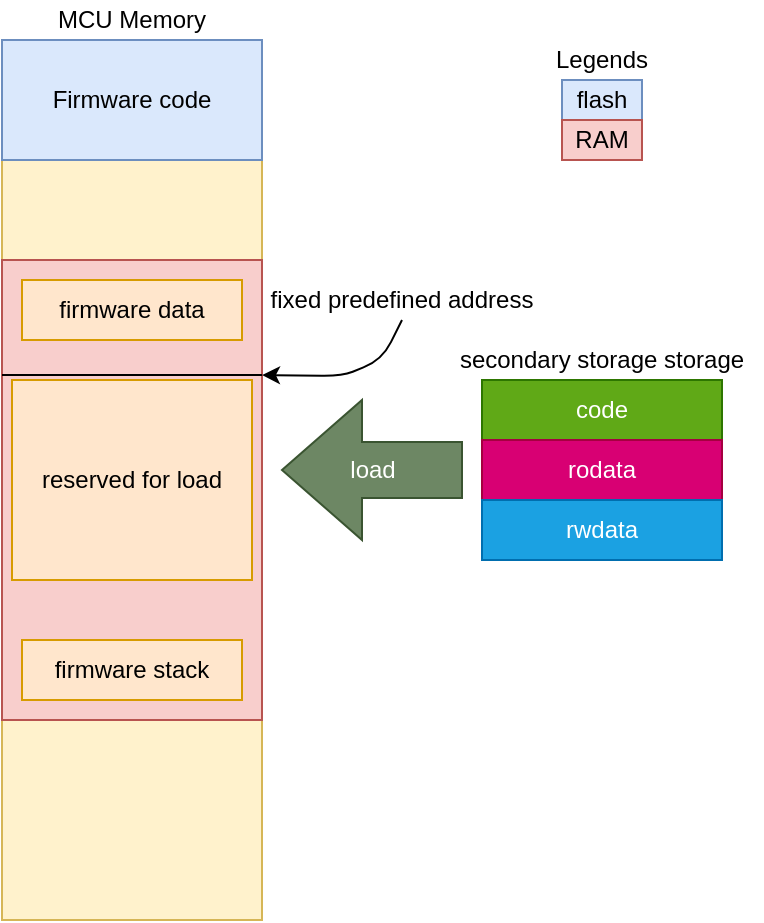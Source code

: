 <mxfile version="13.4.5" type="device"><diagram id="feot19PzhM6V-qrj173x" name="Page-1"><mxGraphModel dx="955" dy="636" grid="1" gridSize="10" guides="1" tooltips="1" connect="1" arrows="1" fold="1" page="1" pageScale="1" pageWidth="500" pageHeight="500" math="0" shadow="0"><root><mxCell id="0"/><mxCell id="1" parent="0"/><mxCell id="6zLM6Yd6bdC1LiCYExoL-1" value="" style="rounded=0;whiteSpace=wrap;html=1;fillColor=#fff2cc;strokeColor=#d6b656;" vertex="1" parent="1"><mxGeometry x="60" y="40" width="130" height="440" as="geometry"/></mxCell><mxCell id="6zLM6Yd6bdC1LiCYExoL-2" value="MCU Memory" style="text;html=1;strokeColor=none;fillColor=none;align=center;verticalAlign=middle;whiteSpace=wrap;rounded=0;" vertex="1" parent="1"><mxGeometry x="60" y="20" width="130" height="20" as="geometry"/></mxCell><mxCell id="6zLM6Yd6bdC1LiCYExoL-3" value="Firmware code" style="rounded=0;whiteSpace=wrap;html=1;fillColor=#dae8fc;strokeColor=#6c8ebf;" vertex="1" parent="1"><mxGeometry x="60" y="40" width="130" height="60" as="geometry"/></mxCell><mxCell id="6zLM6Yd6bdC1LiCYExoL-4" value="" style="rounded=0;whiteSpace=wrap;html=1;fillColor=#f8cecc;strokeColor=#b85450;" vertex="1" parent="1"><mxGeometry x="60" y="150" width="130" height="230" as="geometry"/></mxCell><mxCell id="6zLM6Yd6bdC1LiCYExoL-5" value="flash" style="rounded=0;whiteSpace=wrap;html=1;fillColor=#dae8fc;strokeColor=#6c8ebf;" vertex="1" parent="1"><mxGeometry x="340" y="60" width="40" height="20" as="geometry"/></mxCell><mxCell id="6zLM6Yd6bdC1LiCYExoL-6" value="RAM" style="rounded=0;whiteSpace=wrap;html=1;fillColor=#f8cecc;strokeColor=#b85450;" vertex="1" parent="1"><mxGeometry x="340" y="80" width="40" height="20" as="geometry"/></mxCell><mxCell id="6zLM6Yd6bdC1LiCYExoL-7" value="Legends" style="text;html=1;strokeColor=none;fillColor=none;align=center;verticalAlign=middle;whiteSpace=wrap;rounded=0;" vertex="1" parent="1"><mxGeometry x="335" y="40" width="50" height="20" as="geometry"/></mxCell><mxCell id="6zLM6Yd6bdC1LiCYExoL-8" value="firmware data" style="rounded=0;whiteSpace=wrap;html=1;fillColor=#ffe6cc;strokeColor=#d79b00;" vertex="1" parent="1"><mxGeometry x="70" y="160" width="110" height="30" as="geometry"/></mxCell><mxCell id="6zLM6Yd6bdC1LiCYExoL-9" value="firmware stack" style="rounded=0;whiteSpace=wrap;html=1;fillColor=#ffe6cc;strokeColor=#d79b00;" vertex="1" parent="1"><mxGeometry x="70" y="340" width="110" height="30" as="geometry"/></mxCell><mxCell id="6zLM6Yd6bdC1LiCYExoL-10" value="" style="endArrow=none;html=1;entryX=1;entryY=0.25;entryDx=0;entryDy=0;exitX=0;exitY=0.25;exitDx=0;exitDy=0;" edge="1" parent="1" source="6zLM6Yd6bdC1LiCYExoL-4" target="6zLM6Yd6bdC1LiCYExoL-4"><mxGeometry width="50" height="50" relative="1" as="geometry"><mxPoint x="60" y="250" as="sourcePoint"/><mxPoint x="110" y="200" as="targetPoint"/></mxGeometry></mxCell><mxCell id="6zLM6Yd6bdC1LiCYExoL-11" value="" style="endArrow=classic;html=1;entryX=1;entryY=0.25;entryDx=0;entryDy=0;exitX=0.5;exitY=1;exitDx=0;exitDy=0;" edge="1" parent="1" source="6zLM6Yd6bdC1LiCYExoL-12" target="6zLM6Yd6bdC1LiCYExoL-4"><mxGeometry width="50" height="50" relative="1" as="geometry"><mxPoint x="300" y="220" as="sourcePoint"/><mxPoint x="340" y="170" as="targetPoint"/><Array as="points"><mxPoint x="250" y="200"/><mxPoint x="230" y="208"/></Array></mxGeometry></mxCell><mxCell id="6zLM6Yd6bdC1LiCYExoL-12" value="fixed predefined address" style="text;html=1;strokeColor=none;fillColor=none;align=center;verticalAlign=middle;whiteSpace=wrap;rounded=0;" vertex="1" parent="1"><mxGeometry x="190" y="160" width="140" height="20" as="geometry"/></mxCell><mxCell id="6zLM6Yd6bdC1LiCYExoL-13" value="reserved for load" style="rounded=0;whiteSpace=wrap;html=1;fillColor=#ffe6cc;strokeColor=#d79b00;" vertex="1" parent="1"><mxGeometry x="65" y="210" width="120" height="100" as="geometry"/></mxCell><mxCell id="6zLM6Yd6bdC1LiCYExoL-15" value="code" style="rounded=0;whiteSpace=wrap;html=1;fillColor=#60a917;strokeColor=#2D7600;fontColor=#ffffff;" vertex="1" parent="1"><mxGeometry x="300" y="210" width="120" height="30" as="geometry"/></mxCell><mxCell id="6zLM6Yd6bdC1LiCYExoL-16" value="rodata" style="rounded=0;whiteSpace=wrap;html=1;fillColor=#d80073;strokeColor=#A50040;fontColor=#ffffff;" vertex="1" parent="1"><mxGeometry x="300" y="240" width="120" height="30" as="geometry"/></mxCell><mxCell id="6zLM6Yd6bdC1LiCYExoL-17" value="rwdata" style="rounded=0;whiteSpace=wrap;html=1;fillColor=#1ba1e2;strokeColor=#006EAF;fontColor=#ffffff;" vertex="1" parent="1"><mxGeometry x="300" y="270" width="120" height="30" as="geometry"/></mxCell><mxCell id="6zLM6Yd6bdC1LiCYExoL-18" value="secondary storage storage" style="text;html=1;strokeColor=none;fillColor=none;align=center;verticalAlign=middle;whiteSpace=wrap;rounded=0;" vertex="1" parent="1"><mxGeometry x="280" y="190" width="160" height="20" as="geometry"/></mxCell><mxCell id="6zLM6Yd6bdC1LiCYExoL-19" value="load" style="html=1;shadow=0;dashed=0;align=center;verticalAlign=middle;shape=mxgraph.arrows2.arrow;dy=0.6;dx=40;flipH=1;notch=0;fillColor=#6d8764;strokeColor=#3A5431;fontColor=#ffffff;" vertex="1" parent="1"><mxGeometry x="200" y="220" width="90" height="70" as="geometry"/></mxCell></root></mxGraphModel></diagram></mxfile>